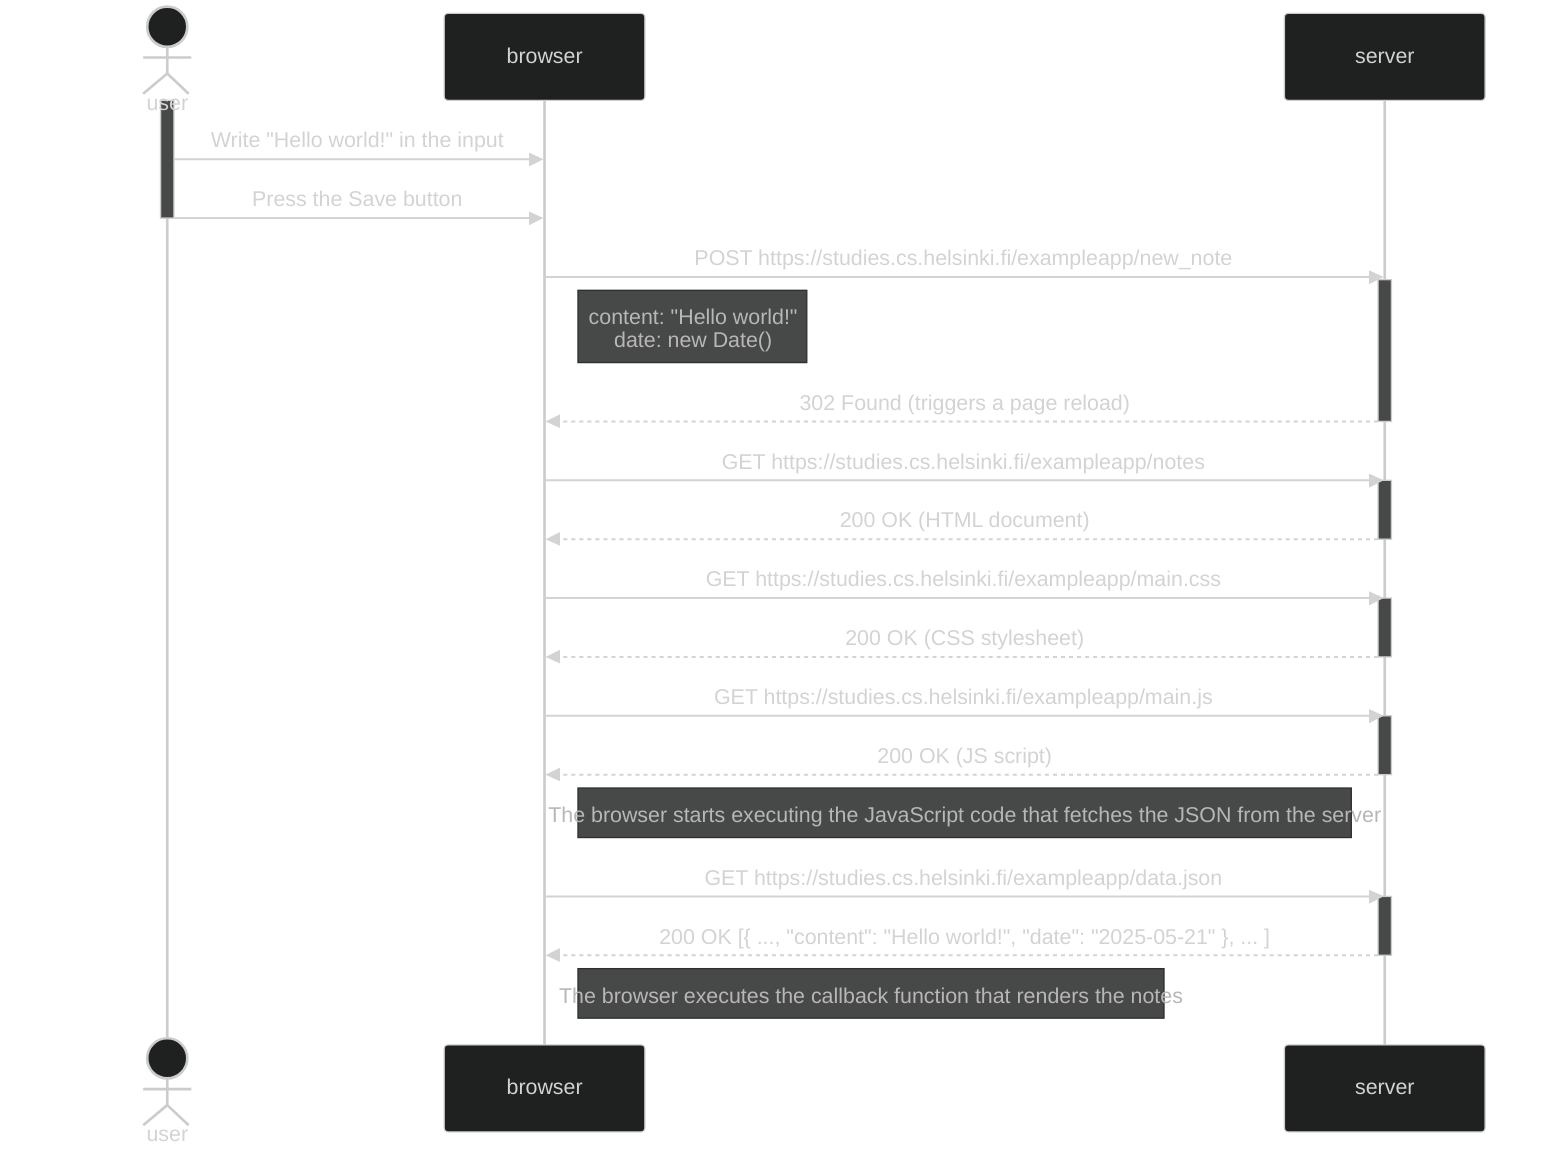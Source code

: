 %%{init: {'theme':'dark'}}%%

sequenceDiagram

    actor user
    participant browser
    participant server

    activate user
    user->>browser: Write "Hello world!" in the input
    user->>browser: Press the Save button
    deactivate user

    browser->>server: POST https://studies.cs.helsinki.fi/exampleapp/new_note
    activate server
    Note right of browser: content: "Hello world!"<br/>date: new Date()
    server-->>browser: 302 Found (triggers a page reload)
    deactivate server

    browser->>server: GET https://studies.cs.helsinki.fi/exampleapp/notes
    activate server
    server-->>browser: 200 OK (HTML document)
    deactivate server

    browser->>server: GET https://studies.cs.helsinki.fi/exampleapp/main.css
    activate server
    server-->>browser: 200 OK (CSS stylesheet)
    deactivate server

    browser->>server: GET https://studies.cs.helsinki.fi/exampleapp/main.js
    activate server
    server-->>browser: 200 OK (JS script)
    deactivate server

    Note right of browser: The browser starts executing the JavaScript code that fetches the JSON from the server

    browser->>server: GET https://studies.cs.helsinki.fi/exampleapp/data.json
    activate server
    server-->>browser: 200 OK [{ ..., "content": "Hello world!", "date": "2025-05-21" }, ... ]
    deactivate server

    Note right of browser: The browser executes the callback function that renders the notes